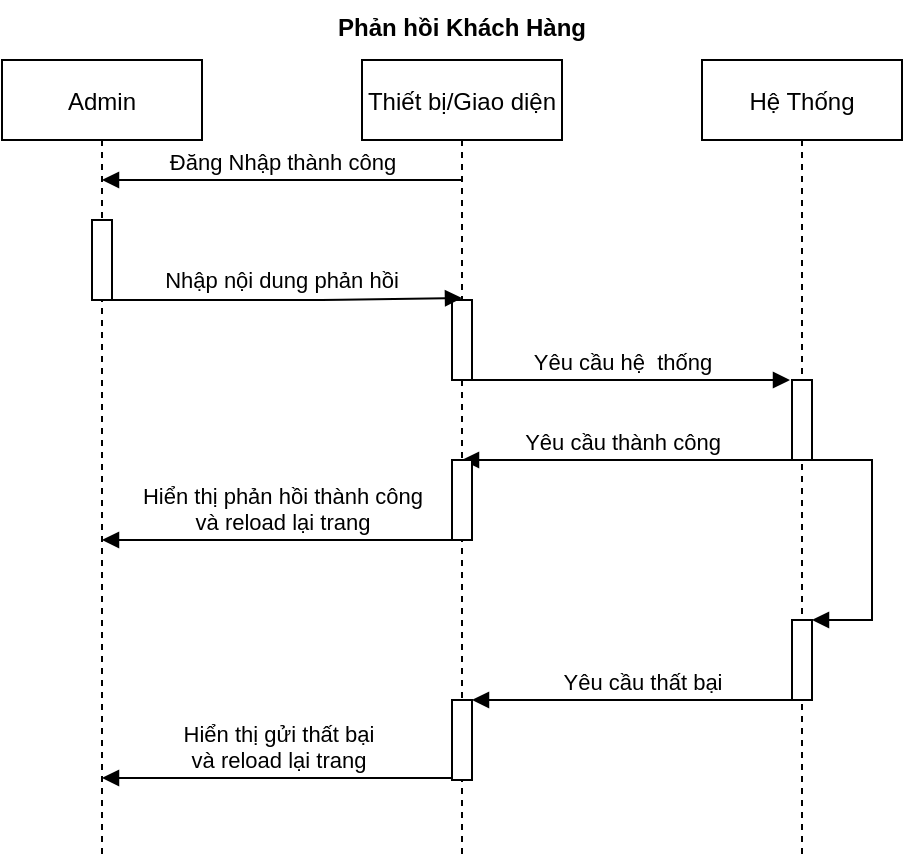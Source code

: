 <mxfile version="14.9.8" type="github">
  <diagram id="kgpKYQtTHZ0yAKxKKP6v" name="Page-1">
    <mxGraphModel dx="1422" dy="794" grid="1" gridSize="10" guides="1" tooltips="1" connect="1" arrows="1" fold="1" page="1" pageScale="1" pageWidth="850" pageHeight="1100" math="0" shadow="0">
      <root>
        <mxCell id="0" />
        <mxCell id="1" parent="0" />
        <mxCell id="Vu9vOgPFQliMlSxD7oV7-18" value="Admin" style="shape=umlLifeline;perimeter=lifelinePerimeter;container=1;collapsible=0;recursiveResize=0;rounded=0;shadow=0;strokeWidth=1;" parent="1" vertex="1">
          <mxGeometry x="140" y="100" width="100" height="400" as="geometry" />
        </mxCell>
        <mxCell id="Vu9vOgPFQliMlSxD7oV7-19" value="" style="points=[];perimeter=orthogonalPerimeter;rounded=0;shadow=0;strokeWidth=1;" parent="Vu9vOgPFQliMlSxD7oV7-18" vertex="1">
          <mxGeometry x="45" y="80" width="10" height="40" as="geometry" />
        </mxCell>
        <mxCell id="Vu9vOgPFQliMlSxD7oV7-20" value="Thiết bị/Giao diện" style="shape=umlLifeline;perimeter=lifelinePerimeter;container=1;collapsible=0;recursiveResize=0;rounded=0;shadow=0;strokeWidth=1;" parent="1" vertex="1">
          <mxGeometry x="320" y="100" width="100" height="400" as="geometry" />
        </mxCell>
        <mxCell id="Vu9vOgPFQliMlSxD7oV7-21" value="" style="points=[];perimeter=orthogonalPerimeter;rounded=0;shadow=0;strokeWidth=1;" parent="Vu9vOgPFQliMlSxD7oV7-20" vertex="1">
          <mxGeometry x="45" y="120" width="10" height="40" as="geometry" />
        </mxCell>
        <mxCell id="Vu9vOgPFQliMlSxD7oV7-22" value="Nhập nội dung phản hồi" style="verticalAlign=bottom;endArrow=block;shadow=0;strokeWidth=1;" parent="1" source="Vu9vOgPFQliMlSxD7oV7-19" edge="1">
          <mxGeometry x="-0.029" y="1" relative="1" as="geometry">
            <mxPoint x="295" y="180" as="sourcePoint" />
            <mxPoint x="370" y="219" as="targetPoint" />
            <Array as="points">
              <mxPoint x="300" y="220" />
            </Array>
            <mxPoint as="offset" />
          </mxGeometry>
        </mxCell>
        <mxCell id="Vu9vOgPFQliMlSxD7oV7-23" value="Hệ Thống" style="shape=umlLifeline;perimeter=lifelinePerimeter;container=1;collapsible=0;recursiveResize=0;rounded=0;shadow=0;strokeWidth=1;" parent="1" vertex="1">
          <mxGeometry x="490" y="100" width="100" height="400" as="geometry" />
        </mxCell>
        <mxCell id="Vu9vOgPFQliMlSxD7oV7-24" value="" style="points=[];perimeter=orthogonalPerimeter;rounded=0;shadow=0;strokeWidth=1;" parent="Vu9vOgPFQliMlSxD7oV7-23" vertex="1">
          <mxGeometry x="45" y="160" width="10" height="40" as="geometry" />
        </mxCell>
        <mxCell id="Vu9vOgPFQliMlSxD7oV7-25" value="Yêu cầu hệ&amp;nbsp; thống" style="html=1;verticalAlign=bottom;endArrow=block;entryX=-0.1;entryY=0;entryDx=0;entryDy=0;entryPerimeter=0;" parent="1" target="Vu9vOgPFQliMlSxD7oV7-24" edge="1">
          <mxGeometry x="0.006" width="80" relative="1" as="geometry">
            <mxPoint x="365" y="260" as="sourcePoint" />
            <mxPoint x="530" y="260" as="targetPoint" />
            <mxPoint as="offset" />
          </mxGeometry>
        </mxCell>
        <mxCell id="Vu9vOgPFQliMlSxD7oV7-26" value="Yêu cầu thành công" style="html=1;verticalAlign=bottom;endArrow=block;exitX=0.5;exitY=1;exitDx=0;exitDy=0;exitPerimeter=0;" parent="1" source="Vu9vOgPFQliMlSxD7oV7-24" edge="1">
          <mxGeometry x="0.059" width="80" relative="1" as="geometry">
            <mxPoint x="455" y="300" as="sourcePoint" />
            <mxPoint x="370" y="300" as="targetPoint" />
            <mxPoint as="offset" />
          </mxGeometry>
        </mxCell>
        <mxCell id="Vu9vOgPFQliMlSxD7oV7-27" value="Hiển thị phản hồi thành công&lt;br&gt;và reload lại trang" style="html=1;verticalAlign=bottom;endArrow=block;exitX=0.5;exitY=1;exitDx=0;exitDy=0;exitPerimeter=0;" parent="1" source="Vu9vOgPFQliMlSxD7oV7-28" edge="1">
          <mxGeometry width="80" relative="1" as="geometry">
            <mxPoint x="360" y="340" as="sourcePoint" />
            <mxPoint x="190" y="340" as="targetPoint" />
            <mxPoint as="offset" />
          </mxGeometry>
        </mxCell>
        <mxCell id="Vu9vOgPFQliMlSxD7oV7-28" value="" style="points=[];perimeter=orthogonalPerimeter;rounded=0;shadow=0;strokeWidth=1;" parent="1" vertex="1">
          <mxGeometry x="365" y="300" width="10" height="40" as="geometry" />
        </mxCell>
        <mxCell id="Vu9vOgPFQliMlSxD7oV7-29" value="" style="html=1;points=[];perimeter=orthogonalPerimeter;" parent="1" vertex="1">
          <mxGeometry x="535" y="380" width="10" height="40" as="geometry" />
        </mxCell>
        <mxCell id="Vu9vOgPFQliMlSxD7oV7-30" value="" style="edgeStyle=orthogonalEdgeStyle;html=1;align=left;spacingLeft=2;endArrow=block;rounded=0;entryX=1;entryY=0;" parent="1" target="Vu9vOgPFQliMlSxD7oV7-29" edge="1">
          <mxGeometry y="85" relative="1" as="geometry">
            <mxPoint x="545" y="300" as="sourcePoint" />
            <Array as="points">
              <mxPoint x="575" y="300" />
              <mxPoint x="575" y="380" />
            </Array>
            <mxPoint as="offset" />
          </mxGeometry>
        </mxCell>
        <mxCell id="Vu9vOgPFQliMlSxD7oV7-31" value="Yêu cầu thất bại" style="html=1;verticalAlign=bottom;endArrow=block;exitX=0.5;exitY=1;exitDx=0;exitDy=0;exitPerimeter=0;" parent="1" edge="1">
          <mxGeometry width="80" relative="1" as="geometry">
            <mxPoint x="545" y="420" as="sourcePoint" />
            <mxPoint x="375" y="420" as="targetPoint" />
            <mxPoint as="offset" />
          </mxGeometry>
        </mxCell>
        <mxCell id="Vu9vOgPFQliMlSxD7oV7-32" value="" style="points=[];perimeter=orthogonalPerimeter;rounded=0;shadow=0;strokeWidth=1;" parent="1" vertex="1">
          <mxGeometry x="365" y="420" width="10" height="40" as="geometry" />
        </mxCell>
        <mxCell id="Vu9vOgPFQliMlSxD7oV7-33" value="Hiển thị gửi thất bại&lt;br&gt;và reload lại trang" style="html=1;verticalAlign=bottom;endArrow=block;exitX=0.5;exitY=1;exitDx=0;exitDy=0;exitPerimeter=0;" parent="1" target="Vu9vOgPFQliMlSxD7oV7-18" edge="1">
          <mxGeometry width="80" relative="1" as="geometry">
            <mxPoint x="365" y="459" as="sourcePoint" />
            <mxPoint x="195" y="459" as="targetPoint" />
            <mxPoint as="offset" />
          </mxGeometry>
        </mxCell>
        <mxCell id="Vu9vOgPFQliMlSxD7oV7-34" value="Phản hồi Khách Hàng" style="text;align=center;fontStyle=1;verticalAlign=middle;spacingLeft=3;spacingRight=3;strokeColor=none;rotatable=0;points=[[0,0.5],[1,0.5]];portConstraint=eastwest;" parent="1" vertex="1">
          <mxGeometry x="330" y="70" width="80" height="26" as="geometry" />
        </mxCell>
        <mxCell id="nkxbz4WQGPI7GSDcyiCn-1" value="Đăng Nhập thành công" style="html=1;verticalAlign=bottom;endArrow=block;exitX=0.5;exitY=1;exitDx=0;exitDy=0;exitPerimeter=0;" edge="1" parent="1">
          <mxGeometry width="80" relative="1" as="geometry">
            <mxPoint x="370" y="160" as="sourcePoint" />
            <mxPoint x="190" y="160" as="targetPoint" />
            <mxPoint as="offset" />
          </mxGeometry>
        </mxCell>
      </root>
    </mxGraphModel>
  </diagram>
</mxfile>
